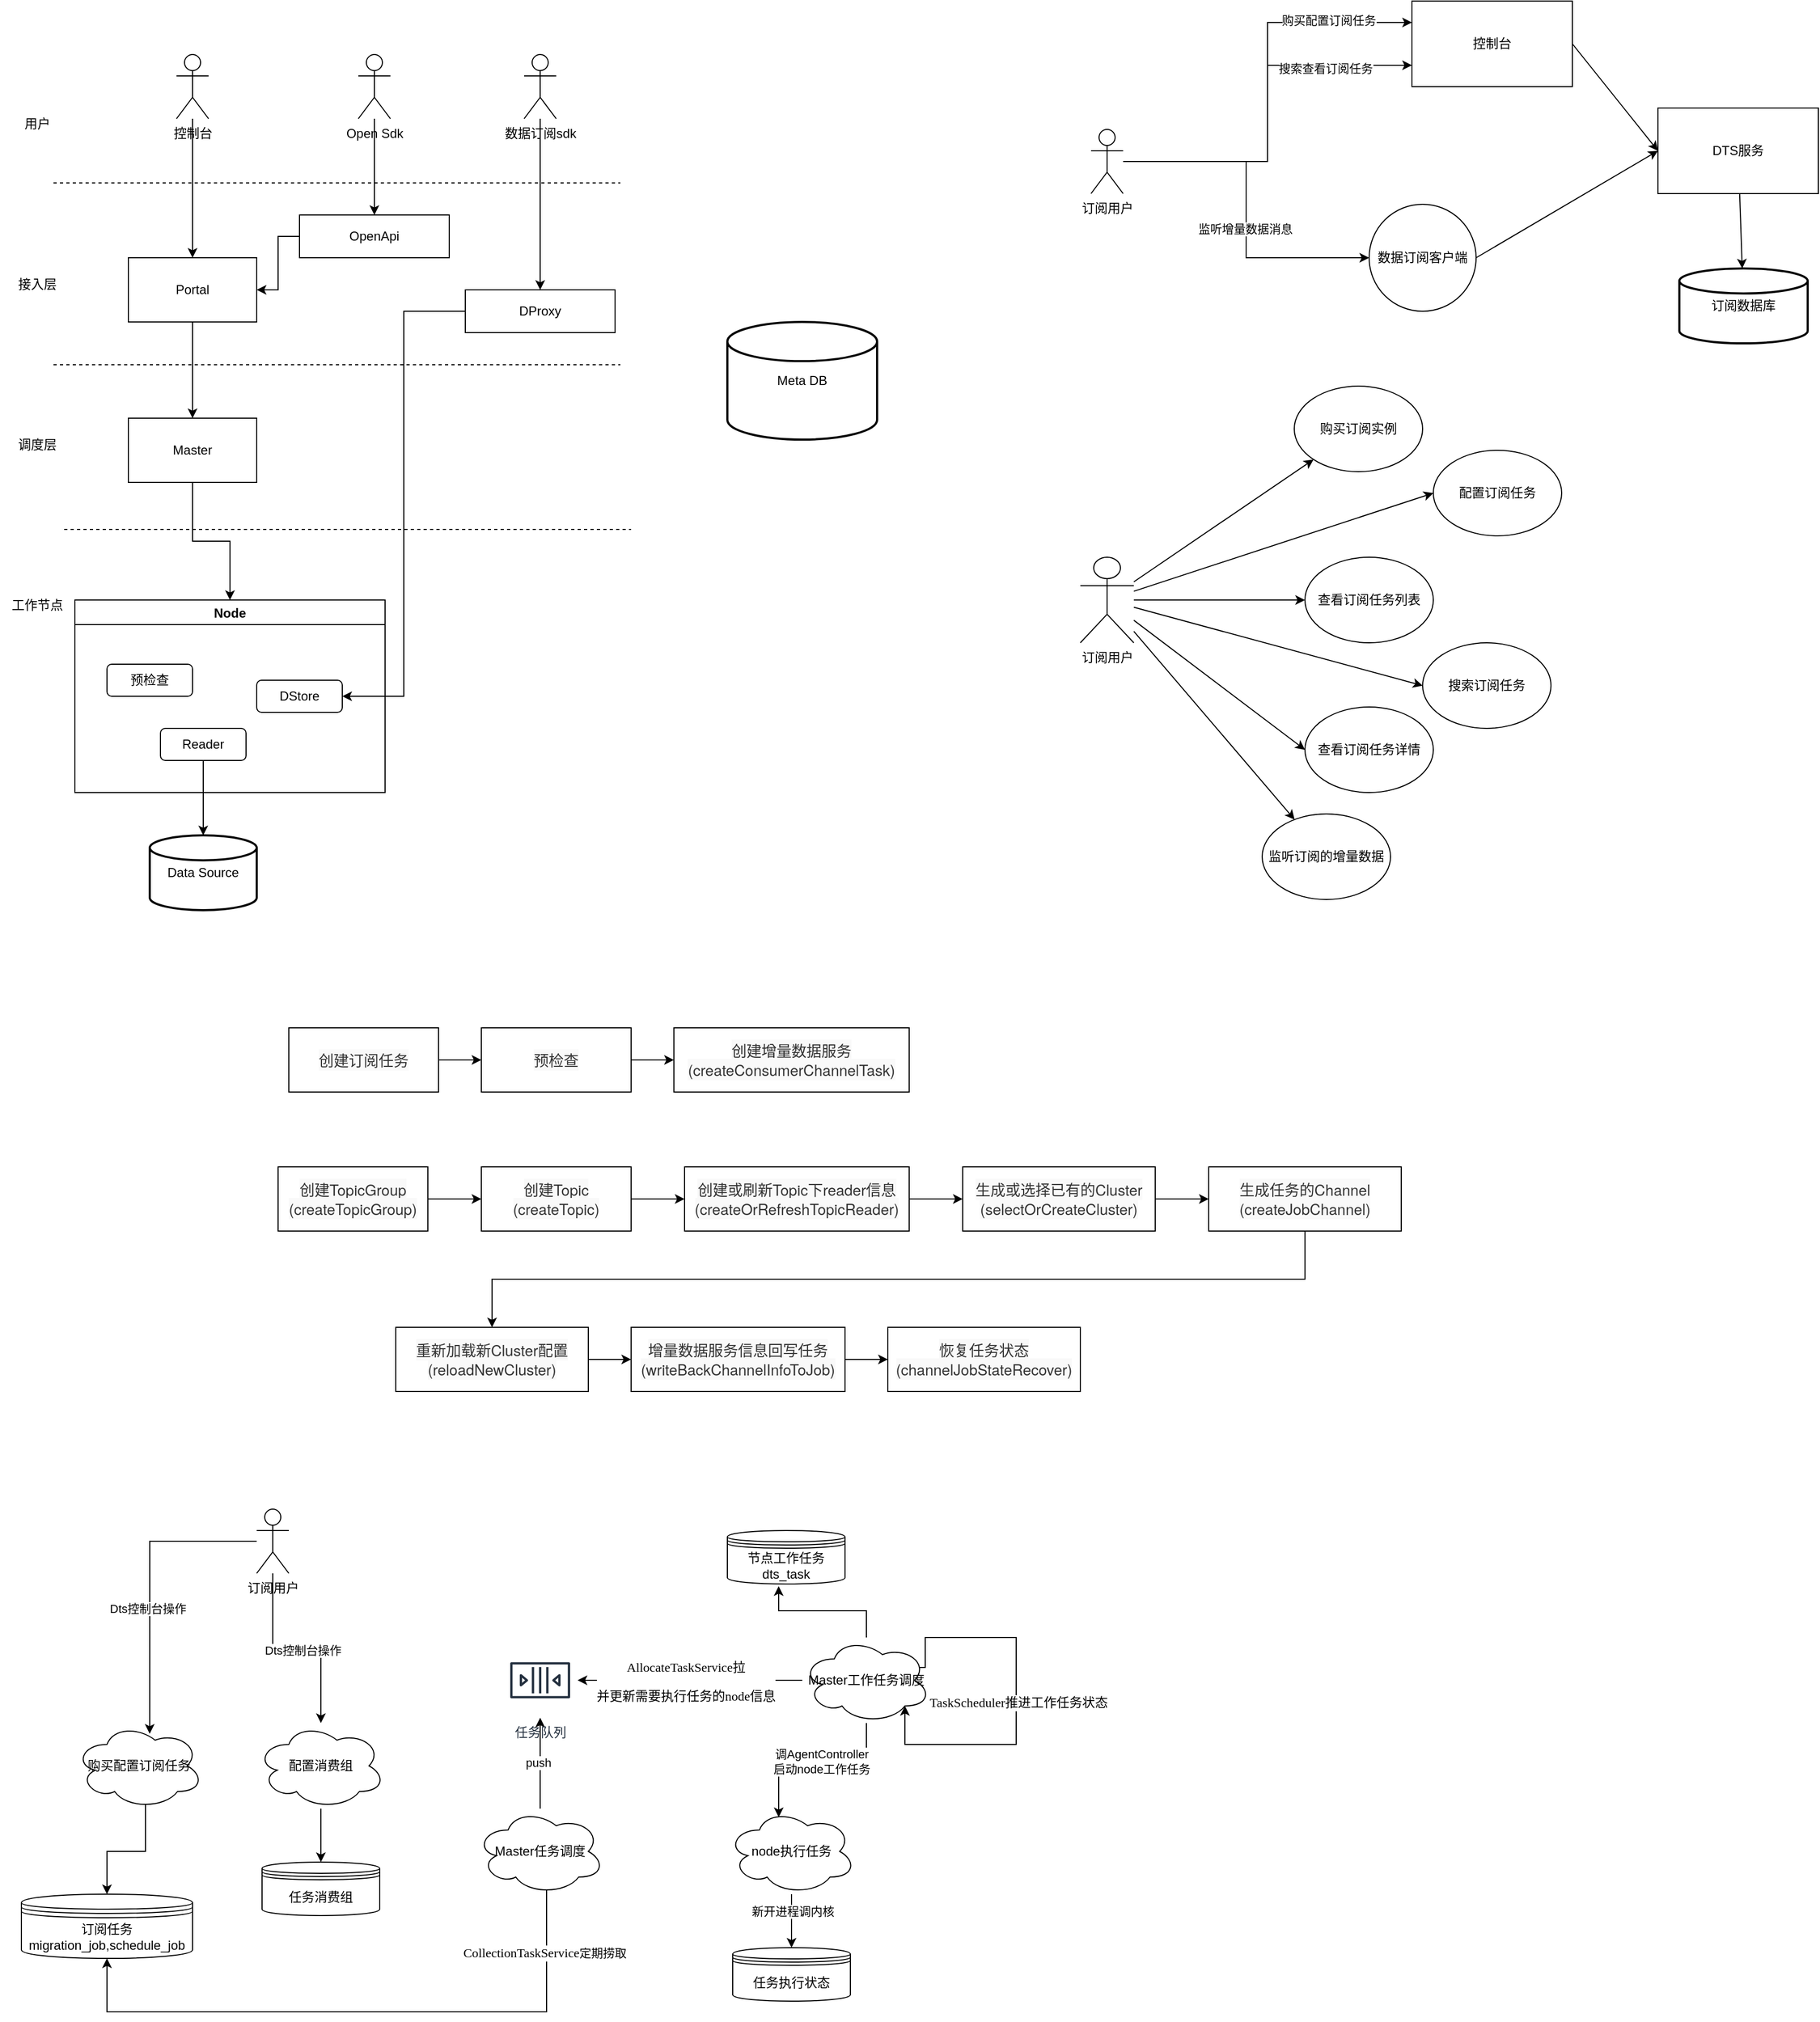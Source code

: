 <mxfile version="14.4.7" type="github">
  <diagram id="LrhNRJhGLsuiSvbLeXJM" name="Page-1">
    <mxGraphModel dx="1426" dy="769" grid="1" gridSize="10" guides="1" tooltips="1" connect="1" arrows="1" fold="1" page="1" pageScale="1" pageWidth="2000" pageHeight="2500" math="0" shadow="0">
      <root>
        <mxCell id="0" />
        <mxCell id="1" parent="0" />
        <mxCell id="5LjGhmarWJCnvKHFiit6-1" value="" style="endArrow=none;dashed=1;html=1;" parent="1" edge="1">
          <mxGeometry width="50" height="50" relative="1" as="geometry">
            <mxPoint x="110" y="260" as="sourcePoint" />
            <mxPoint x="640" y="260" as="targetPoint" />
          </mxGeometry>
        </mxCell>
        <mxCell id="5LjGhmarWJCnvKHFiit6-2" value="" style="endArrow=none;dashed=1;html=1;" parent="1" edge="1">
          <mxGeometry width="50" height="50" relative="1" as="geometry">
            <mxPoint x="110" y="430" as="sourcePoint" />
            <mxPoint x="640" y="430" as="targetPoint" />
          </mxGeometry>
        </mxCell>
        <mxCell id="5LjGhmarWJCnvKHFiit6-34" style="edgeStyle=orthogonalEdgeStyle;rounded=0;orthogonalLoop=1;jettySize=auto;html=1;exitX=0.5;exitY=1;exitDx=0;exitDy=0;" parent="1" source="5LjGhmarWJCnvKHFiit6-4" target="5LjGhmarWJCnvKHFiit6-32" edge="1">
          <mxGeometry relative="1" as="geometry" />
        </mxCell>
        <mxCell id="5LjGhmarWJCnvKHFiit6-4" value="Portal" style="rounded=0;whiteSpace=wrap;html=1;" parent="1" vertex="1">
          <mxGeometry x="180" y="330" width="120" height="60" as="geometry" />
        </mxCell>
        <mxCell id="5LjGhmarWJCnvKHFiit6-14" style="edgeStyle=orthogonalEdgeStyle;rounded=0;orthogonalLoop=1;jettySize=auto;html=1;entryX=1;entryY=0.5;entryDx=0;entryDy=0;" parent="1" source="5LjGhmarWJCnvKHFiit6-5" target="5LjGhmarWJCnvKHFiit6-4" edge="1">
          <mxGeometry relative="1" as="geometry" />
        </mxCell>
        <mxCell id="5LjGhmarWJCnvKHFiit6-5" value="OpenApi" style="rounded=0;whiteSpace=wrap;html=1;" parent="1" vertex="1">
          <mxGeometry x="340" y="290" width="140" height="40" as="geometry" />
        </mxCell>
        <mxCell id="5LjGhmarWJCnvKHFiit6-8" value="" style="edgeStyle=orthogonalEdgeStyle;rounded=0;orthogonalLoop=1;jettySize=auto;html=1;" parent="1" source="5LjGhmarWJCnvKHFiit6-7" target="5LjGhmarWJCnvKHFiit6-5" edge="1">
          <mxGeometry relative="1" as="geometry" />
        </mxCell>
        <mxCell id="5LjGhmarWJCnvKHFiit6-7" value="Open Sdk" style="shape=umlActor;verticalLabelPosition=bottom;verticalAlign=top;html=1;outlineConnect=0;" parent="1" vertex="1">
          <mxGeometry x="395" y="140" width="30" height="60" as="geometry" />
        </mxCell>
        <mxCell id="5LjGhmarWJCnvKHFiit6-10" style="edgeStyle=orthogonalEdgeStyle;rounded=0;orthogonalLoop=1;jettySize=auto;html=1;" parent="1" source="5LjGhmarWJCnvKHFiit6-9" target="5LjGhmarWJCnvKHFiit6-4" edge="1">
          <mxGeometry relative="1" as="geometry" />
        </mxCell>
        <mxCell id="5LjGhmarWJCnvKHFiit6-9" value="控制台" style="shape=umlActor;verticalLabelPosition=bottom;verticalAlign=top;html=1;outlineConnect=0;" parent="1" vertex="1">
          <mxGeometry x="225" y="140" width="30" height="60" as="geometry" />
        </mxCell>
        <mxCell id="5LjGhmarWJCnvKHFiit6-15" value="用户" style="text;html=1;strokeColor=none;fillColor=none;align=center;verticalAlign=middle;whiteSpace=wrap;rounded=0;" parent="1" vertex="1">
          <mxGeometry x="60" y="180" width="70" height="50" as="geometry" />
        </mxCell>
        <mxCell id="5LjGhmarWJCnvKHFiit6-16" value="接入层" style="text;html=1;strokeColor=none;fillColor=none;align=center;verticalAlign=middle;whiteSpace=wrap;rounded=0;" parent="1" vertex="1">
          <mxGeometry x="60" y="330" width="70" height="50" as="geometry" />
        </mxCell>
        <mxCell id="5LjGhmarWJCnvKHFiit6-17" value="" style="endArrow=none;dashed=1;html=1;" parent="1" edge="1">
          <mxGeometry width="50" height="50" relative="1" as="geometry">
            <mxPoint x="120" y="584" as="sourcePoint" />
            <mxPoint x="650" y="584" as="targetPoint" />
          </mxGeometry>
        </mxCell>
        <mxCell id="5LjGhmarWJCnvKHFiit6-23" value="调度层" style="text;html=1;strokeColor=none;fillColor=none;align=center;verticalAlign=middle;whiteSpace=wrap;rounded=0;" parent="1" vertex="1">
          <mxGeometry x="60" y="480" width="70" height="50" as="geometry" />
        </mxCell>
        <mxCell id="5LjGhmarWJCnvKHFiit6-25" value="工作节点" style="text;html=1;strokeColor=none;fillColor=none;align=center;verticalAlign=middle;whiteSpace=wrap;rounded=0;" parent="1" vertex="1">
          <mxGeometry x="60" y="630" width="70" height="50" as="geometry" />
        </mxCell>
        <mxCell id="5LjGhmarWJCnvKHFiit6-30" style="edgeStyle=orthogonalEdgeStyle;rounded=0;orthogonalLoop=1;jettySize=auto;html=1;entryX=0.5;entryY=0;entryDx=0;entryDy=0;" parent="1" source="5LjGhmarWJCnvKHFiit6-27" target="5LjGhmarWJCnvKHFiit6-29" edge="1">
          <mxGeometry relative="1" as="geometry" />
        </mxCell>
        <mxCell id="5LjGhmarWJCnvKHFiit6-27" value="数据订阅sdk" style="shape=umlActor;verticalLabelPosition=bottom;verticalAlign=top;html=1;outlineConnect=0;" parent="1" vertex="1">
          <mxGeometry x="550" y="140" width="30" height="60" as="geometry" />
        </mxCell>
        <mxCell id="5LjGhmarWJCnvKHFiit6-43" style="edgeStyle=orthogonalEdgeStyle;rounded=0;orthogonalLoop=1;jettySize=auto;html=1;entryX=1;entryY=0.5;entryDx=0;entryDy=0;" parent="1" source="5LjGhmarWJCnvKHFiit6-29" target="5LjGhmarWJCnvKHFiit6-42" edge="1">
          <mxGeometry relative="1" as="geometry" />
        </mxCell>
        <mxCell id="5LjGhmarWJCnvKHFiit6-29" value="DProxy" style="rounded=0;whiteSpace=wrap;html=1;" parent="1" vertex="1">
          <mxGeometry x="495" y="360" width="140" height="40" as="geometry" />
        </mxCell>
        <mxCell id="5LjGhmarWJCnvKHFiit6-35" style="edgeStyle=orthogonalEdgeStyle;rounded=0;orthogonalLoop=1;jettySize=auto;html=1;exitX=0.5;exitY=1;exitDx=0;exitDy=0;entryX=0.5;entryY=0;entryDx=0;entryDy=0;" parent="1" source="5LjGhmarWJCnvKHFiit6-32" target="5LjGhmarWJCnvKHFiit6-36" edge="1">
          <mxGeometry relative="1" as="geometry">
            <mxPoint x="277.5" y="640" as="targetPoint" />
          </mxGeometry>
        </mxCell>
        <mxCell id="5LjGhmarWJCnvKHFiit6-32" value="Master" style="rounded=0;whiteSpace=wrap;html=1;" parent="1" vertex="1">
          <mxGeometry x="180" y="480" width="120" height="60" as="geometry" />
        </mxCell>
        <mxCell id="5LjGhmarWJCnvKHFiit6-36" value="Node" style="swimlane;" parent="1" vertex="1">
          <mxGeometry x="130" y="650" width="290" height="180" as="geometry" />
        </mxCell>
        <mxCell id="5LjGhmarWJCnvKHFiit6-37" value="预检查" style="rounded=1;whiteSpace=wrap;html=1;" parent="5LjGhmarWJCnvKHFiit6-36" vertex="1">
          <mxGeometry x="30" y="60" width="80" height="30" as="geometry" />
        </mxCell>
        <mxCell id="5LjGhmarWJCnvKHFiit6-39" value="Reader" style="rounded=1;whiteSpace=wrap;html=1;" parent="5LjGhmarWJCnvKHFiit6-36" vertex="1">
          <mxGeometry x="80" y="120" width="80" height="30" as="geometry" />
        </mxCell>
        <mxCell id="5LjGhmarWJCnvKHFiit6-42" value="DStore" style="rounded=1;whiteSpace=wrap;html=1;" parent="5LjGhmarWJCnvKHFiit6-36" vertex="1">
          <mxGeometry x="170" y="75" width="80" height="30" as="geometry" />
        </mxCell>
        <mxCell id="5LjGhmarWJCnvKHFiit6-40" value="Data Source" style="strokeWidth=2;html=1;shape=mxgraph.flowchart.database;whiteSpace=wrap;" parent="1" vertex="1">
          <mxGeometry x="200" y="870" width="100" height="70" as="geometry" />
        </mxCell>
        <mxCell id="5LjGhmarWJCnvKHFiit6-41" style="edgeStyle=orthogonalEdgeStyle;rounded=0;orthogonalLoop=1;jettySize=auto;html=1;" parent="1" source="5LjGhmarWJCnvKHFiit6-39" target="5LjGhmarWJCnvKHFiit6-40" edge="1">
          <mxGeometry relative="1" as="geometry" />
        </mxCell>
        <mxCell id="5LjGhmarWJCnvKHFiit6-44" value="Meta DB" style="strokeWidth=2;html=1;shape=mxgraph.flowchart.database;whiteSpace=wrap;" parent="1" vertex="1">
          <mxGeometry x="740" y="390" width="140" height="110" as="geometry" />
        </mxCell>
        <mxCell id="5LjGhmarWJCnvKHFiit6-47" value="" style="edgeStyle=orthogonalEdgeStyle;rounded=0;orthogonalLoop=1;jettySize=auto;html=1;entryX=0;entryY=0.75;entryDx=0;entryDy=0;" parent="1" source="5LjGhmarWJCnvKHFiit6-45" target="5LjGhmarWJCnvKHFiit6-46" edge="1">
          <mxGeometry relative="1" as="geometry" />
        </mxCell>
        <mxCell id="5LjGhmarWJCnvKHFiit6-53" value="搜索查看订阅任务" style="edgeLabel;html=1;align=center;verticalAlign=middle;resizable=0;points=[];" parent="5LjGhmarWJCnvKHFiit6-47" vertex="1" connectable="0">
          <mxGeometry x="0.551" y="-3" relative="1" as="geometry">
            <mxPoint as="offset" />
          </mxGeometry>
        </mxCell>
        <mxCell id="5LjGhmarWJCnvKHFiit6-51" style="edgeStyle=orthogonalEdgeStyle;rounded=0;orthogonalLoop=1;jettySize=auto;html=1;entryX=0;entryY=0.25;entryDx=0;entryDy=0;" parent="1" source="5LjGhmarWJCnvKHFiit6-45" target="5LjGhmarWJCnvKHFiit6-46" edge="1">
          <mxGeometry relative="1" as="geometry" />
        </mxCell>
        <mxCell id="5LjGhmarWJCnvKHFiit6-52" value="购买配置订阅任务" style="edgeLabel;html=1;align=center;verticalAlign=middle;resizable=0;points=[];" parent="5LjGhmarWJCnvKHFiit6-51" vertex="1" connectable="0">
          <mxGeometry x="0.608" y="2" relative="1" as="geometry">
            <mxPoint as="offset" />
          </mxGeometry>
        </mxCell>
        <mxCell id="5LjGhmarWJCnvKHFiit6-55" style="edgeStyle=orthogonalEdgeStyle;rounded=0;orthogonalLoop=1;jettySize=auto;html=1;entryX=0;entryY=0.5;entryDx=0;entryDy=0;" parent="1" source="5LjGhmarWJCnvKHFiit6-45" target="5LjGhmarWJCnvKHFiit6-54" edge="1">
          <mxGeometry relative="1" as="geometry" />
        </mxCell>
        <mxCell id="5LjGhmarWJCnvKHFiit6-56" value="监听增量数据消息" style="edgeLabel;html=1;align=center;verticalAlign=middle;resizable=0;points=[];" parent="5LjGhmarWJCnvKHFiit6-55" vertex="1" connectable="0">
          <mxGeometry x="0.113" y="-1" relative="1" as="geometry">
            <mxPoint as="offset" />
          </mxGeometry>
        </mxCell>
        <mxCell id="5LjGhmarWJCnvKHFiit6-45" value="订阅用户" style="shape=umlActor;verticalLabelPosition=bottom;verticalAlign=top;html=1;outlineConnect=0;" parent="1" vertex="1">
          <mxGeometry x="1080" y="210" width="30" height="60" as="geometry" />
        </mxCell>
        <mxCell id="5LjGhmarWJCnvKHFiit6-73" style="edgeStyle=none;rounded=0;orthogonalLoop=1;jettySize=auto;html=1;exitX=1;exitY=0.5;exitDx=0;exitDy=0;entryX=0;entryY=0.5;entryDx=0;entryDy=0;" parent="1" source="5LjGhmarWJCnvKHFiit6-46" target="5LjGhmarWJCnvKHFiit6-72" edge="1">
          <mxGeometry relative="1" as="geometry" />
        </mxCell>
        <mxCell id="5LjGhmarWJCnvKHFiit6-46" value="控制台" style="rounded=0;whiteSpace=wrap;html=1;" parent="1" vertex="1">
          <mxGeometry x="1380" y="90" width="150" height="80" as="geometry" />
        </mxCell>
        <mxCell id="5LjGhmarWJCnvKHFiit6-75" style="edgeStyle=none;rounded=0;orthogonalLoop=1;jettySize=auto;html=1;exitX=1;exitY=0.5;exitDx=0;exitDy=0;entryX=0;entryY=0.5;entryDx=0;entryDy=0;" parent="1" source="5LjGhmarWJCnvKHFiit6-54" target="5LjGhmarWJCnvKHFiit6-72" edge="1">
          <mxGeometry relative="1" as="geometry" />
        </mxCell>
        <mxCell id="5LjGhmarWJCnvKHFiit6-54" value="数据订阅客户端" style="ellipse;whiteSpace=wrap;html=1;aspect=fixed;" parent="1" vertex="1">
          <mxGeometry x="1340" y="280" width="100" height="100" as="geometry" />
        </mxCell>
        <mxCell id="5LjGhmarWJCnvKHFiit6-57" value="购买订阅实例" style="ellipse;whiteSpace=wrap;html=1;" parent="1" vertex="1">
          <mxGeometry x="1270" y="450" width="120" height="80" as="geometry" />
        </mxCell>
        <mxCell id="5LjGhmarWJCnvKHFiit6-59" style="rounded=0;orthogonalLoop=1;jettySize=auto;html=1;" parent="1" source="5LjGhmarWJCnvKHFiit6-58" target="5LjGhmarWJCnvKHFiit6-57" edge="1">
          <mxGeometry relative="1" as="geometry" />
        </mxCell>
        <mxCell id="5LjGhmarWJCnvKHFiit6-61" style="edgeStyle=none;rounded=0;orthogonalLoop=1;jettySize=auto;html=1;entryX=0;entryY=0.5;entryDx=0;entryDy=0;" parent="1" source="5LjGhmarWJCnvKHFiit6-58" target="5LjGhmarWJCnvKHFiit6-60" edge="1">
          <mxGeometry relative="1" as="geometry" />
        </mxCell>
        <mxCell id="5LjGhmarWJCnvKHFiit6-63" style="edgeStyle=none;rounded=0;orthogonalLoop=1;jettySize=auto;html=1;entryX=0;entryY=0.5;entryDx=0;entryDy=0;" parent="1" source="5LjGhmarWJCnvKHFiit6-58" target="5LjGhmarWJCnvKHFiit6-62" edge="1">
          <mxGeometry relative="1" as="geometry" />
        </mxCell>
        <mxCell id="5LjGhmarWJCnvKHFiit6-65" style="edgeStyle=none;rounded=0;orthogonalLoop=1;jettySize=auto;html=1;entryX=0;entryY=0.5;entryDx=0;entryDy=0;" parent="1" source="5LjGhmarWJCnvKHFiit6-58" target="5LjGhmarWJCnvKHFiit6-64" edge="1">
          <mxGeometry relative="1" as="geometry" />
        </mxCell>
        <mxCell id="5LjGhmarWJCnvKHFiit6-67" style="edgeStyle=none;rounded=0;orthogonalLoop=1;jettySize=auto;html=1;entryX=0;entryY=0.5;entryDx=0;entryDy=0;" parent="1" source="5LjGhmarWJCnvKHFiit6-58" target="5LjGhmarWJCnvKHFiit6-66" edge="1">
          <mxGeometry relative="1" as="geometry" />
        </mxCell>
        <mxCell id="5LjGhmarWJCnvKHFiit6-70" style="edgeStyle=none;rounded=0;orthogonalLoop=1;jettySize=auto;html=1;" parent="1" source="5LjGhmarWJCnvKHFiit6-58" target="5LjGhmarWJCnvKHFiit6-68" edge="1">
          <mxGeometry relative="1" as="geometry" />
        </mxCell>
        <mxCell id="5LjGhmarWJCnvKHFiit6-58" value="订阅用户" style="shape=umlActor;verticalLabelPosition=bottom;verticalAlign=top;html=1;outlineConnect=0;" parent="1" vertex="1">
          <mxGeometry x="1070" y="610" width="50" height="80" as="geometry" />
        </mxCell>
        <mxCell id="5LjGhmarWJCnvKHFiit6-60" value="配置订阅任务" style="ellipse;whiteSpace=wrap;html=1;" parent="1" vertex="1">
          <mxGeometry x="1400" y="510" width="120" height="80" as="geometry" />
        </mxCell>
        <mxCell id="5LjGhmarWJCnvKHFiit6-62" value="查看订阅任务列表" style="ellipse;whiteSpace=wrap;html=1;" parent="1" vertex="1">
          <mxGeometry x="1280" y="610" width="120" height="80" as="geometry" />
        </mxCell>
        <mxCell id="5LjGhmarWJCnvKHFiit6-64" value="搜索订阅任务" style="ellipse;whiteSpace=wrap;html=1;" parent="1" vertex="1">
          <mxGeometry x="1390" y="690" width="120" height="80" as="geometry" />
        </mxCell>
        <mxCell id="5LjGhmarWJCnvKHFiit6-66" value="查看订阅任务详情" style="ellipse;whiteSpace=wrap;html=1;" parent="1" vertex="1">
          <mxGeometry x="1280" y="750" width="120" height="80" as="geometry" />
        </mxCell>
        <mxCell id="5LjGhmarWJCnvKHFiit6-68" value="监听订阅的增量数据" style="ellipse;whiteSpace=wrap;html=1;" parent="1" vertex="1">
          <mxGeometry x="1240" y="850" width="120" height="80" as="geometry" />
        </mxCell>
        <mxCell id="5LjGhmarWJCnvKHFiit6-76" style="edgeStyle=none;rounded=0;orthogonalLoop=1;jettySize=auto;html=1;" parent="1" source="5LjGhmarWJCnvKHFiit6-72" target="5LjGhmarWJCnvKHFiit6-74" edge="1">
          <mxGeometry relative="1" as="geometry" />
        </mxCell>
        <mxCell id="5LjGhmarWJCnvKHFiit6-72" value="DTS服务" style="rounded=0;whiteSpace=wrap;html=1;" parent="1" vertex="1">
          <mxGeometry x="1610" y="190" width="150" height="80" as="geometry" />
        </mxCell>
        <mxCell id="5LjGhmarWJCnvKHFiit6-74" value="订阅数据库" style="strokeWidth=2;html=1;shape=mxgraph.flowchart.database;whiteSpace=wrap;" parent="1" vertex="1">
          <mxGeometry x="1630" y="340" width="120" height="70" as="geometry" />
        </mxCell>
        <mxCell id="1AW58vUxaduGNzrUOGj8-3" style="edgeStyle=orthogonalEdgeStyle;rounded=0;orthogonalLoop=1;jettySize=auto;html=1;exitX=1;exitY=0.5;exitDx=0;exitDy=0;" edge="1" parent="1" source="1AW58vUxaduGNzrUOGj8-1" target="1AW58vUxaduGNzrUOGj8-2">
          <mxGeometry relative="1" as="geometry" />
        </mxCell>
        <mxCell id="1AW58vUxaduGNzrUOGj8-1" value="&lt;span class=&quot;ng-binding&quot; style=&quot;box-sizing: border-box ; color: rgb(51 , 51 , 51) ; font-family: &amp;#34;helvetica neue&amp;#34; , &amp;#34;helvetica&amp;#34; , &amp;#34;arial&amp;#34; , sans-serif ; font-size: 14px ; background-color: rgb(249 , 249 , 249)&quot;&gt;创建TopicGroup&lt;/span&gt;&lt;span style=&quot;color: rgb(51 , 51 , 51) ; font-family: &amp;#34;helvetica neue&amp;#34; , &amp;#34;helvetica&amp;#34; , &amp;#34;arial&amp;#34; , sans-serif ; font-size: 14px ; background-color: rgb(249 , 249 , 249)&quot;&gt;&lt;/span&gt;&lt;br style=&quot;box-sizing: border-box ; color: rgb(51 , 51 , 51) ; font-family: &amp;#34;helvetica neue&amp;#34; , &amp;#34;helvetica&amp;#34; , &amp;#34;arial&amp;#34; , sans-serif ; font-size: 14px ; background-color: rgb(249 , 249 , 249)&quot;&gt;&lt;span class=&quot;ng-binding&quot; style=&quot;box-sizing: border-box ; color: rgb(51 , 51 , 51) ; font-family: &amp;#34;helvetica neue&amp;#34; , &amp;#34;helvetica&amp;#34; , &amp;#34;arial&amp;#34; , sans-serif ; font-size: 14px ; background-color: rgb(249 , 249 , 249)&quot;&gt;(createTopicGroup)&lt;/span&gt;" style="rounded=0;whiteSpace=wrap;html=1;" vertex="1" parent="1">
          <mxGeometry x="320" y="1180" width="140" height="60" as="geometry" />
        </mxCell>
        <mxCell id="1AW58vUxaduGNzrUOGj8-5" style="edgeStyle=orthogonalEdgeStyle;rounded=0;orthogonalLoop=1;jettySize=auto;html=1;exitX=1;exitY=0.5;exitDx=0;exitDy=0;entryX=0;entryY=0.5;entryDx=0;entryDy=0;" edge="1" parent="1" source="1AW58vUxaduGNzrUOGj8-2" target="1AW58vUxaduGNzrUOGj8-4">
          <mxGeometry relative="1" as="geometry" />
        </mxCell>
        <mxCell id="1AW58vUxaduGNzrUOGj8-2" value="&lt;span class=&quot;ng-binding&quot; style=&quot;box-sizing: border-box ; color: rgb(51 , 51 , 51) ; font-family: &amp;#34;helvetica neue&amp;#34; , &amp;#34;helvetica&amp;#34; , &amp;#34;arial&amp;#34; , sans-serif ; font-size: 14px ; background-color: rgb(249 , 249 , 249)&quot;&gt;创建Topic&lt;/span&gt;&lt;span style=&quot;color: rgb(51 , 51 , 51) ; font-family: &amp;#34;helvetica neue&amp;#34; , &amp;#34;helvetica&amp;#34; , &amp;#34;arial&amp;#34; , sans-serif ; font-size: 14px ; background-color: rgb(249 , 249 , 249)&quot;&gt;&lt;/span&gt;&lt;br style=&quot;box-sizing: border-box ; color: rgb(51 , 51 , 51) ; font-family: &amp;#34;helvetica neue&amp;#34; , &amp;#34;helvetica&amp;#34; , &amp;#34;arial&amp;#34; , sans-serif ; font-size: 14px ; background-color: rgb(249 , 249 , 249)&quot;&gt;&lt;span class=&quot;ng-binding&quot; style=&quot;box-sizing: border-box ; color: rgb(51 , 51 , 51) ; font-family: &amp;#34;helvetica neue&amp;#34; , &amp;#34;helvetica&amp;#34; , &amp;#34;arial&amp;#34; , sans-serif ; font-size: 14px ; background-color: rgb(249 , 249 , 249)&quot;&gt;(createTopic)&lt;/span&gt;" style="rounded=0;whiteSpace=wrap;html=1;" vertex="1" parent="1">
          <mxGeometry x="510" y="1180" width="140" height="60" as="geometry" />
        </mxCell>
        <mxCell id="1AW58vUxaduGNzrUOGj8-7" style="edgeStyle=orthogonalEdgeStyle;rounded=0;orthogonalLoop=1;jettySize=auto;html=1;exitX=1;exitY=0.5;exitDx=0;exitDy=0;" edge="1" parent="1" source="1AW58vUxaduGNzrUOGj8-4" target="1AW58vUxaduGNzrUOGj8-6">
          <mxGeometry relative="1" as="geometry" />
        </mxCell>
        <mxCell id="1AW58vUxaduGNzrUOGj8-4" value="&lt;span class=&quot;ng-binding&quot; style=&quot;box-sizing: border-box ; color: rgb(51 , 51 , 51) ; font-family: &amp;#34;helvetica neue&amp;#34; , &amp;#34;helvetica&amp;#34; , &amp;#34;arial&amp;#34; , sans-serif ; font-size: 14px ; background-color: rgb(249 , 249 , 249)&quot;&gt;创建或刷新Topic下reader信息&lt;/span&gt;&lt;span style=&quot;color: rgb(51 , 51 , 51) ; font-family: &amp;#34;helvetica neue&amp;#34; , &amp;#34;helvetica&amp;#34; , &amp;#34;arial&amp;#34; , sans-serif ; font-size: 14px ; background-color: rgb(249 , 249 , 249)&quot;&gt;&lt;/span&gt;&lt;br style=&quot;box-sizing: border-box ; color: rgb(51 , 51 , 51) ; font-family: &amp;#34;helvetica neue&amp;#34; , &amp;#34;helvetica&amp;#34; , &amp;#34;arial&amp;#34; , sans-serif ; font-size: 14px ; background-color: rgb(249 , 249 , 249)&quot;&gt;&lt;span class=&quot;ng-binding&quot; style=&quot;box-sizing: border-box ; color: rgb(51 , 51 , 51) ; font-family: &amp;#34;helvetica neue&amp;#34; , &amp;#34;helvetica&amp;#34; , &amp;#34;arial&amp;#34; , sans-serif ; font-size: 14px ; background-color: rgb(249 , 249 , 249)&quot;&gt;(createOrRefreshTopicReader)&lt;/span&gt;" style="rounded=0;whiteSpace=wrap;html=1;" vertex="1" parent="1">
          <mxGeometry x="700" y="1180" width="210" height="60" as="geometry" />
        </mxCell>
        <mxCell id="1AW58vUxaduGNzrUOGj8-9" style="edgeStyle=orthogonalEdgeStyle;rounded=0;orthogonalLoop=1;jettySize=auto;html=1;exitX=1;exitY=0.5;exitDx=0;exitDy=0;" edge="1" parent="1" source="1AW58vUxaduGNzrUOGj8-6" target="1AW58vUxaduGNzrUOGj8-8">
          <mxGeometry relative="1" as="geometry" />
        </mxCell>
        <mxCell id="1AW58vUxaduGNzrUOGj8-6" value="&lt;span class=&quot;ng-binding&quot; style=&quot;box-sizing: border-box ; color: rgb(51 , 51 , 51) ; font-family: &amp;#34;helvetica neue&amp;#34; , &amp;#34;helvetica&amp;#34; , &amp;#34;arial&amp;#34; , sans-serif ; font-size: 14px ; background-color: rgb(249 , 249 , 249)&quot;&gt;生成或选择已有的Cluster&lt;/span&gt;&lt;span style=&quot;color: rgb(51 , 51 , 51) ; font-family: &amp;#34;helvetica neue&amp;#34; , &amp;#34;helvetica&amp;#34; , &amp;#34;arial&amp;#34; , sans-serif ; font-size: 14px ; background-color: rgb(249 , 249 , 249)&quot;&gt;&lt;/span&gt;&lt;br style=&quot;box-sizing: border-box ; color: rgb(51 , 51 , 51) ; font-family: &amp;#34;helvetica neue&amp;#34; , &amp;#34;helvetica&amp;#34; , &amp;#34;arial&amp;#34; , sans-serif ; font-size: 14px ; background-color: rgb(249 , 249 , 249)&quot;&gt;&lt;span class=&quot;ng-binding&quot; style=&quot;box-sizing: border-box ; color: rgb(51 , 51 , 51) ; font-family: &amp;#34;helvetica neue&amp;#34; , &amp;#34;helvetica&amp;#34; , &amp;#34;arial&amp;#34; , sans-serif ; font-size: 14px ; background-color: rgb(249 , 249 , 249)&quot;&gt;(selectOrCreateCluster)&lt;/span&gt;" style="rounded=0;whiteSpace=wrap;html=1;" vertex="1" parent="1">
          <mxGeometry x="960" y="1180" width="180" height="60" as="geometry" />
        </mxCell>
        <mxCell id="1AW58vUxaduGNzrUOGj8-11" style="edgeStyle=orthogonalEdgeStyle;rounded=0;orthogonalLoop=1;jettySize=auto;html=1;exitX=0.5;exitY=1;exitDx=0;exitDy=0;" edge="1" parent="1" source="1AW58vUxaduGNzrUOGj8-8" target="1AW58vUxaduGNzrUOGj8-10">
          <mxGeometry relative="1" as="geometry" />
        </mxCell>
        <mxCell id="1AW58vUxaduGNzrUOGj8-8" value="&lt;span class=&quot;ng-binding&quot; style=&quot;box-sizing: border-box ; color: rgb(51 , 51 , 51) ; font-family: &amp;#34;helvetica neue&amp;#34; , &amp;#34;helvetica&amp;#34; , &amp;#34;arial&amp;#34; , sans-serif ; font-size: 14px ; background-color: rgb(249 , 249 , 249)&quot;&gt;生成任务的Channel&lt;/span&gt;&lt;span style=&quot;color: rgb(51 , 51 , 51) ; font-family: &amp;#34;helvetica neue&amp;#34; , &amp;#34;helvetica&amp;#34; , &amp;#34;arial&amp;#34; , sans-serif ; font-size: 14px ; background-color: rgb(249 , 249 , 249)&quot;&gt;&lt;/span&gt;&lt;br style=&quot;box-sizing: border-box ; color: rgb(51 , 51 , 51) ; font-family: &amp;#34;helvetica neue&amp;#34; , &amp;#34;helvetica&amp;#34; , &amp;#34;arial&amp;#34; , sans-serif ; font-size: 14px ; background-color: rgb(249 , 249 , 249)&quot;&gt;&lt;span class=&quot;ng-binding&quot; style=&quot;box-sizing: border-box ; color: rgb(51 , 51 , 51) ; font-family: &amp;#34;helvetica neue&amp;#34; , &amp;#34;helvetica&amp;#34; , &amp;#34;arial&amp;#34; , sans-serif ; font-size: 14px ; background-color: rgb(249 , 249 , 249)&quot;&gt;(createJobChannel)&lt;/span&gt;" style="rounded=0;whiteSpace=wrap;html=1;" vertex="1" parent="1">
          <mxGeometry x="1190" y="1180" width="180" height="60" as="geometry" />
        </mxCell>
        <mxCell id="1AW58vUxaduGNzrUOGj8-13" style="edgeStyle=orthogonalEdgeStyle;rounded=0;orthogonalLoop=1;jettySize=auto;html=1;exitX=1;exitY=0.5;exitDx=0;exitDy=0;" edge="1" parent="1" source="1AW58vUxaduGNzrUOGj8-10" target="1AW58vUxaduGNzrUOGj8-12">
          <mxGeometry relative="1" as="geometry" />
        </mxCell>
        <mxCell id="1AW58vUxaduGNzrUOGj8-10" value="&lt;span class=&quot;ng-binding&quot; style=&quot;box-sizing: border-box ; color: rgb(51 , 51 , 51) ; font-family: &amp;#34;helvetica neue&amp;#34; , &amp;#34;helvetica&amp;#34; , &amp;#34;arial&amp;#34; , sans-serif ; font-size: 14px ; background-color: rgb(249 , 249 , 249)&quot;&gt;重新加载新Cluster配置&lt;/span&gt;&lt;span style=&quot;color: rgb(51 , 51 , 51) ; font-family: &amp;#34;helvetica neue&amp;#34; , &amp;#34;helvetica&amp;#34; , &amp;#34;arial&amp;#34; , sans-serif ; font-size: 14px ; background-color: rgb(249 , 249 , 249)&quot;&gt;&lt;/span&gt;&lt;br style=&quot;box-sizing: border-box ; color: rgb(51 , 51 , 51) ; font-family: &amp;#34;helvetica neue&amp;#34; , &amp;#34;helvetica&amp;#34; , &amp;#34;arial&amp;#34; , sans-serif ; font-size: 14px ; background-color: rgb(249 , 249 , 249)&quot;&gt;&lt;span class=&quot;ng-binding&quot; style=&quot;box-sizing: border-box ; color: rgb(51 , 51 , 51) ; font-family: &amp;#34;helvetica neue&amp;#34; , &amp;#34;helvetica&amp;#34; , &amp;#34;arial&amp;#34; , sans-serif ; font-size: 14px ; background-color: rgb(249 , 249 , 249)&quot;&gt;(reloadNewCluster)&lt;/span&gt;" style="rounded=0;whiteSpace=wrap;html=1;" vertex="1" parent="1">
          <mxGeometry x="430" y="1330" width="180" height="60" as="geometry" />
        </mxCell>
        <mxCell id="1AW58vUxaduGNzrUOGj8-15" style="edgeStyle=orthogonalEdgeStyle;rounded=0;orthogonalLoop=1;jettySize=auto;html=1;exitX=1;exitY=0.5;exitDx=0;exitDy=0;" edge="1" parent="1" source="1AW58vUxaduGNzrUOGj8-12" target="1AW58vUxaduGNzrUOGj8-14">
          <mxGeometry relative="1" as="geometry" />
        </mxCell>
        <mxCell id="1AW58vUxaduGNzrUOGj8-12" value="&lt;span class=&quot;ng-binding&quot; style=&quot;box-sizing: border-box ; color: rgb(51 , 51 , 51) ; font-family: &amp;#34;helvetica neue&amp;#34; , &amp;#34;helvetica&amp;#34; , &amp;#34;arial&amp;#34; , sans-serif ; font-size: 14px ; background-color: rgb(249 , 249 , 249)&quot;&gt;增量数据服务信息回写任务&lt;/span&gt;&lt;span style=&quot;color: rgb(51 , 51 , 51) ; font-family: &amp;#34;helvetica neue&amp;#34; , &amp;#34;helvetica&amp;#34; , &amp;#34;arial&amp;#34; , sans-serif ; font-size: 14px ; background-color: rgb(249 , 249 , 249)&quot;&gt;&lt;/span&gt;&lt;br style=&quot;box-sizing: border-box ; color: rgb(51 , 51 , 51) ; font-family: &amp;#34;helvetica neue&amp;#34; , &amp;#34;helvetica&amp;#34; , &amp;#34;arial&amp;#34; , sans-serif ; font-size: 14px ; background-color: rgb(249 , 249 , 249)&quot;&gt;&lt;span class=&quot;ng-binding&quot; style=&quot;box-sizing: border-box ; color: rgb(51 , 51 , 51) ; font-family: &amp;#34;helvetica neue&amp;#34; , &amp;#34;helvetica&amp;#34; , &amp;#34;arial&amp;#34; , sans-serif ; font-size: 14px ; background-color: rgb(249 , 249 , 249)&quot;&gt;(writeBackChannelInfoToJob)&lt;/span&gt;" style="rounded=0;whiteSpace=wrap;html=1;" vertex="1" parent="1">
          <mxGeometry x="650" y="1330" width="200" height="60" as="geometry" />
        </mxCell>
        <mxCell id="1AW58vUxaduGNzrUOGj8-14" value="&lt;span class=&quot;ng-binding&quot; style=&quot;box-sizing: border-box ; color: rgb(51 , 51 , 51) ; font-family: &amp;#34;helvetica neue&amp;#34; , &amp;#34;helvetica&amp;#34; , &amp;#34;arial&amp;#34; , sans-serif ; font-size: 14px ; background-color: rgb(249 , 249 , 249)&quot;&gt;恢复任务状态&lt;/span&gt;&lt;span style=&quot;color: rgb(51 , 51 , 51) ; font-family: &amp;#34;helvetica neue&amp;#34; , &amp;#34;helvetica&amp;#34; , &amp;#34;arial&amp;#34; , sans-serif ; font-size: 14px ; background-color: rgb(249 , 249 , 249)&quot;&gt;&lt;/span&gt;&lt;br style=&quot;box-sizing: border-box ; color: rgb(51 , 51 , 51) ; font-family: &amp;#34;helvetica neue&amp;#34; , &amp;#34;helvetica&amp;#34; , &amp;#34;arial&amp;#34; , sans-serif ; font-size: 14px ; background-color: rgb(249 , 249 , 249)&quot;&gt;&lt;span class=&quot;ng-binding&quot; style=&quot;box-sizing: border-box ; color: rgb(51 , 51 , 51) ; font-family: &amp;#34;helvetica neue&amp;#34; , &amp;#34;helvetica&amp;#34; , &amp;#34;arial&amp;#34; , sans-serif ; font-size: 14px ; background-color: rgb(249 , 249 , 249)&quot;&gt;(channelJobStateRecover)&lt;/span&gt;" style="rounded=0;whiteSpace=wrap;html=1;" vertex="1" parent="1">
          <mxGeometry x="890" y="1330" width="180" height="60" as="geometry" />
        </mxCell>
        <mxCell id="1AW58vUxaduGNzrUOGj8-16" value="&lt;span style=&quot;color: rgb(51 , 51 , 51) ; font-family: &amp;#34;helvetica neue&amp;#34; , &amp;#34;helvetica&amp;#34; , &amp;#34;arial&amp;#34; , sans-serif ; font-size: 14px ; background-color: rgb(249 , 249 , 249)&quot;&gt;创建增量数据服务&lt;/span&gt;&lt;br style=&quot;box-sizing: border-box ; color: rgb(51 , 51 , 51) ; font-family: &amp;#34;helvetica neue&amp;#34; , &amp;#34;helvetica&amp;#34; , &amp;#34;arial&amp;#34; , sans-serif ; font-size: 14px ; background-color: rgb(249 , 249 , 249)&quot;&gt;&lt;span style=&quot;color: rgb(51 , 51 , 51) ; font-family: &amp;#34;helvetica neue&amp;#34; , &amp;#34;helvetica&amp;#34; , &amp;#34;arial&amp;#34; , sans-serif ; font-size: 14px ; background-color: rgb(249 , 249 , 249)&quot;&gt;(createConsumerChannelTask)&lt;/span&gt;" style="rounded=0;whiteSpace=wrap;html=1;" vertex="1" parent="1">
          <mxGeometry x="690" y="1050" width="220" height="60" as="geometry" />
        </mxCell>
        <mxCell id="1AW58vUxaduGNzrUOGj8-19" style="edgeStyle=orthogonalEdgeStyle;rounded=0;orthogonalLoop=1;jettySize=auto;html=1;exitX=1;exitY=0.5;exitDx=0;exitDy=0;" edge="1" parent="1" source="1AW58vUxaduGNzrUOGj8-17" target="1AW58vUxaduGNzrUOGj8-18">
          <mxGeometry relative="1" as="geometry" />
        </mxCell>
        <mxCell id="1AW58vUxaduGNzrUOGj8-17" value="&lt;font color=&quot;#333333&quot; face=&quot;helvetica neue, helvetica, arial, sans-serif&quot;&gt;&lt;span style=&quot;font-size: 14px ; background-color: rgb(249 , 249 , 249)&quot;&gt;创建订阅任务&lt;/span&gt;&lt;/font&gt;" style="rounded=0;whiteSpace=wrap;html=1;" vertex="1" parent="1">
          <mxGeometry x="330" y="1050" width="140" height="60" as="geometry" />
        </mxCell>
        <mxCell id="1AW58vUxaduGNzrUOGj8-20" style="edgeStyle=orthogonalEdgeStyle;rounded=0;orthogonalLoop=1;jettySize=auto;html=1;exitX=1;exitY=0.5;exitDx=0;exitDy=0;" edge="1" parent="1" source="1AW58vUxaduGNzrUOGj8-18" target="1AW58vUxaduGNzrUOGj8-16">
          <mxGeometry relative="1" as="geometry" />
        </mxCell>
        <mxCell id="1AW58vUxaduGNzrUOGj8-18" value="&lt;font color=&quot;#333333&quot; face=&quot;helvetica neue, helvetica, arial, sans-serif&quot;&gt;&lt;span style=&quot;font-size: 14px ; background-color: rgb(249 , 249 , 249)&quot;&gt;预检查&lt;/span&gt;&lt;/font&gt;" style="rounded=0;whiteSpace=wrap;html=1;" vertex="1" parent="1">
          <mxGeometry x="510" y="1050" width="140" height="60" as="geometry" />
        </mxCell>
        <mxCell id="1AW58vUxaduGNzrUOGj8-32" style="edgeStyle=orthogonalEdgeStyle;rounded=0;orthogonalLoop=1;jettySize=auto;html=1;" edge="1" parent="1" source="1AW58vUxaduGNzrUOGj8-21" target="1AW58vUxaduGNzrUOGj8-31">
          <mxGeometry relative="1" as="geometry" />
        </mxCell>
        <mxCell id="1AW58vUxaduGNzrUOGj8-35" value="Dts控制台操作" style="edgeLabel;html=1;align=center;verticalAlign=middle;resizable=0;points=[];" vertex="1" connectable="0" parent="1AW58vUxaduGNzrUOGj8-32">
          <mxGeometry x="0.058" y="-2" relative="1" as="geometry">
            <mxPoint as="offset" />
          </mxGeometry>
        </mxCell>
        <mxCell id="1AW58vUxaduGNzrUOGj8-33" style="edgeStyle=orthogonalEdgeStyle;rounded=0;orthogonalLoop=1;jettySize=auto;html=1;entryX=0.583;entryY=0.125;entryDx=0;entryDy=0;entryPerimeter=0;" edge="1" parent="1" source="1AW58vUxaduGNzrUOGj8-21" target="1AW58vUxaduGNzrUOGj8-22">
          <mxGeometry relative="1" as="geometry" />
        </mxCell>
        <mxCell id="1AW58vUxaduGNzrUOGj8-34" value="Dts控制台操作" style="edgeLabel;html=1;align=center;verticalAlign=middle;resizable=0;points=[];" vertex="1" connectable="0" parent="1AW58vUxaduGNzrUOGj8-33">
          <mxGeometry x="0.159" y="-2" relative="1" as="geometry">
            <mxPoint as="offset" />
          </mxGeometry>
        </mxCell>
        <mxCell id="1AW58vUxaduGNzrUOGj8-21" value="订阅用户" style="shape=umlActor;verticalLabelPosition=bottom;verticalAlign=top;html=1;outlineConnect=0;" vertex="1" parent="1">
          <mxGeometry x="300" y="1500" width="30" height="60" as="geometry" />
        </mxCell>
        <mxCell id="1AW58vUxaduGNzrUOGj8-26" style="edgeStyle=orthogonalEdgeStyle;rounded=0;orthogonalLoop=1;jettySize=auto;html=1;exitX=0.55;exitY=0.95;exitDx=0;exitDy=0;exitPerimeter=0;" edge="1" parent="1" source="1AW58vUxaduGNzrUOGj8-22" target="1AW58vUxaduGNzrUOGj8-25">
          <mxGeometry relative="1" as="geometry" />
        </mxCell>
        <mxCell id="1AW58vUxaduGNzrUOGj8-22" value="购买配置订阅任务" style="ellipse;shape=cloud;whiteSpace=wrap;html=1;" vertex="1" parent="1">
          <mxGeometry x="130" y="1700" width="120" height="80" as="geometry" />
        </mxCell>
        <mxCell id="1AW58vUxaduGNzrUOGj8-25" value="订阅任务&lt;br&gt;migration_job,schedule_job" style="shape=datastore;whiteSpace=wrap;html=1;" vertex="1" parent="1">
          <mxGeometry x="80" y="1860" width="160" height="60" as="geometry" />
        </mxCell>
        <mxCell id="1AW58vUxaduGNzrUOGj8-37" style="edgeStyle=orthogonalEdgeStyle;rounded=0;orthogonalLoop=1;jettySize=auto;html=1;entryX=0.5;entryY=0;entryDx=0;entryDy=0;" edge="1" parent="1" source="1AW58vUxaduGNzrUOGj8-31" target="1AW58vUxaduGNzrUOGj8-36">
          <mxGeometry relative="1" as="geometry" />
        </mxCell>
        <mxCell id="1AW58vUxaduGNzrUOGj8-31" value="配置消费组" style="ellipse;shape=cloud;whiteSpace=wrap;html=1;" vertex="1" parent="1">
          <mxGeometry x="300" y="1700" width="120" height="80" as="geometry" />
        </mxCell>
        <mxCell id="1AW58vUxaduGNzrUOGj8-36" value="任务消费组" style="shape=datastore;whiteSpace=wrap;html=1;" vertex="1" parent="1">
          <mxGeometry x="305" y="1830" width="110" height="50" as="geometry" />
        </mxCell>
        <mxCell id="1AW58vUxaduGNzrUOGj8-39" style="edgeStyle=orthogonalEdgeStyle;rounded=0;orthogonalLoop=1;jettySize=auto;html=1;exitX=0.55;exitY=0.95;exitDx=0;exitDy=0;exitPerimeter=0;entryX=0.5;entryY=1;entryDx=0;entryDy=0;" edge="1" parent="1" source="1AW58vUxaduGNzrUOGj8-38" target="1AW58vUxaduGNzrUOGj8-25">
          <mxGeometry relative="1" as="geometry">
            <Array as="points">
              <mxPoint x="571" y="1970" />
              <mxPoint x="160" y="1970" />
            </Array>
          </mxGeometry>
        </mxCell>
        <mxCell id="1AW58vUxaduGNzrUOGj8-40" value="&lt;span style=&quot;font-family: &amp;#34;menlo&amp;#34; ; font-size: 9pt&quot;&gt;CollectionTaskService&lt;/span&gt;定期捞取" style="edgeLabel;html=1;align=center;verticalAlign=middle;resizable=0;points=[];" vertex="1" connectable="0" parent="1AW58vUxaduGNzrUOGj8-39">
          <mxGeometry x="-0.796" y="-2" relative="1" as="geometry">
            <mxPoint as="offset" />
          </mxGeometry>
        </mxCell>
        <mxCell id="1AW58vUxaduGNzrUOGj8-47" style="edgeStyle=orthogonalEdgeStyle;rounded=0;orthogonalLoop=1;jettySize=auto;html=1;" edge="1" parent="1" source="1AW58vUxaduGNzrUOGj8-38" target="1AW58vUxaduGNzrUOGj8-42">
          <mxGeometry relative="1" as="geometry" />
        </mxCell>
        <mxCell id="1AW58vUxaduGNzrUOGj8-52" value="push" style="edgeLabel;html=1;align=center;verticalAlign=middle;resizable=0;points=[];" vertex="1" connectable="0" parent="1AW58vUxaduGNzrUOGj8-47">
          <mxGeometry x="0.022" y="2" relative="1" as="geometry">
            <mxPoint as="offset" />
          </mxGeometry>
        </mxCell>
        <mxCell id="1AW58vUxaduGNzrUOGj8-38" value="Master任务调度" style="ellipse;shape=cloud;whiteSpace=wrap;html=1;" vertex="1" parent="1">
          <mxGeometry x="505" y="1780" width="120" height="80" as="geometry" />
        </mxCell>
        <mxCell id="1AW58vUxaduGNzrUOGj8-42" value="任务队列" style="outlineConnect=0;fontColor=#232F3E;gradientColor=none;strokeColor=#232F3E;fillColor=#ffffff;dashed=0;verticalLabelPosition=bottom;verticalAlign=top;align=center;html=1;fontSize=12;fontStyle=0;aspect=fixed;shape=mxgraph.aws4.resourceIcon;resIcon=mxgraph.aws4.queue;" vertex="1" parent="1">
          <mxGeometry x="530" y="1625" width="70" height="70" as="geometry" />
        </mxCell>
        <mxCell id="1AW58vUxaduGNzrUOGj8-49" style="edgeStyle=orthogonalEdgeStyle;rounded=0;orthogonalLoop=1;jettySize=auto;html=1;" edge="1" parent="1" source="1AW58vUxaduGNzrUOGj8-48" target="1AW58vUxaduGNzrUOGj8-42">
          <mxGeometry relative="1" as="geometry" />
        </mxCell>
        <mxCell id="1AW58vUxaduGNzrUOGj8-50" value="&lt;pre style=&quot;font-family: &amp;#34;menlo&amp;#34; ; font-size: 9pt&quot;&gt;&lt;span style=&quot;font-size: 9pt&quot;&gt;AllocateTaskService拉&lt;/span&gt;&lt;/pre&gt;&lt;pre style=&quot;font-family: &amp;#34;menlo&amp;#34; ; font-size: 9pt&quot;&gt;并更新需要执行任务的node信息&lt;/pre&gt;" style="edgeLabel;html=1;align=center;verticalAlign=middle;resizable=0;points=[];" vertex="1" connectable="0" parent="1AW58vUxaduGNzrUOGj8-49">
          <mxGeometry x="0.04" y="1" relative="1" as="geometry">
            <mxPoint as="offset" />
          </mxGeometry>
        </mxCell>
        <mxCell id="1AW58vUxaduGNzrUOGj8-54" style="edgeStyle=orthogonalEdgeStyle;rounded=0;orthogonalLoop=1;jettySize=auto;html=1;entryX=0.436;entryY=1.04;entryDx=0;entryDy=0;entryPerimeter=0;" edge="1" parent="1" source="1AW58vUxaduGNzrUOGj8-48" target="1AW58vUxaduGNzrUOGj8-53">
          <mxGeometry relative="1" as="geometry" />
        </mxCell>
        <mxCell id="1AW58vUxaduGNzrUOGj8-60" style="edgeStyle=orthogonalEdgeStyle;rounded=0;orthogonalLoop=1;jettySize=auto;html=1;entryX=0.4;entryY=0.1;entryDx=0;entryDy=0;entryPerimeter=0;" edge="1" parent="1" source="1AW58vUxaduGNzrUOGj8-48" target="1AW58vUxaduGNzrUOGj8-59">
          <mxGeometry relative="1" as="geometry" />
        </mxCell>
        <mxCell id="1AW58vUxaduGNzrUOGj8-61" value="调AgentController&lt;br&gt;启动node工作任务" style="edgeLabel;html=1;align=center;verticalAlign=middle;resizable=0;points=[];" vertex="1" connectable="0" parent="1AW58vUxaduGNzrUOGj8-60">
          <mxGeometry x="-0.029" y="-4" relative="1" as="geometry">
            <mxPoint as="offset" />
          </mxGeometry>
        </mxCell>
        <mxCell id="1AW58vUxaduGNzrUOGj8-48" value="Master工作任务调度" style="ellipse;shape=cloud;whiteSpace=wrap;html=1;" vertex="1" parent="1">
          <mxGeometry x="810" y="1620" width="120" height="80" as="geometry" />
        </mxCell>
        <mxCell id="1AW58vUxaduGNzrUOGj8-53" value="节点工作任务&lt;br&gt;dts_task" style="shape=datastore;whiteSpace=wrap;html=1;" vertex="1" parent="1">
          <mxGeometry x="740" y="1520" width="110" height="50" as="geometry" />
        </mxCell>
        <mxCell id="1AW58vUxaduGNzrUOGj8-57" style="edgeStyle=orthogonalEdgeStyle;rounded=0;orthogonalLoop=1;jettySize=auto;html=1;entryX=0.8;entryY=0.8;entryDx=0;entryDy=0;entryPerimeter=0;exitX=0.917;exitY=0.35;exitDx=0;exitDy=0;exitPerimeter=0;" edge="1" parent="1" source="1AW58vUxaduGNzrUOGj8-48" target="1AW58vUxaduGNzrUOGj8-48">
          <mxGeometry relative="1" as="geometry">
            <Array as="points">
              <mxPoint x="925" y="1648" />
              <mxPoint x="925" y="1620" />
              <mxPoint x="1010" y="1620" />
              <mxPoint x="1010" y="1720" />
              <mxPoint x="906" y="1720" />
            </Array>
          </mxGeometry>
        </mxCell>
        <mxCell id="1AW58vUxaduGNzrUOGj8-58" value="&lt;span style=&quot;font-family: &amp;#34;menlo&amp;#34; ; font-size: 9pt&quot;&gt;TaskScheduler推进工作任务状态&lt;/span&gt;" style="edgeLabel;html=1;align=center;verticalAlign=middle;resizable=0;points=[];" vertex="1" connectable="0" parent="1AW58vUxaduGNzrUOGj8-57">
          <mxGeometry x="-0.003" y="2" relative="1" as="geometry">
            <mxPoint as="offset" />
          </mxGeometry>
        </mxCell>
        <mxCell id="1AW58vUxaduGNzrUOGj8-63" style="edgeStyle=orthogonalEdgeStyle;rounded=0;orthogonalLoop=1;jettySize=auto;html=1;" edge="1" parent="1" source="1AW58vUxaduGNzrUOGj8-59" target="1AW58vUxaduGNzrUOGj8-62">
          <mxGeometry relative="1" as="geometry" />
        </mxCell>
        <mxCell id="1AW58vUxaduGNzrUOGj8-64" value="新开进程调内核" style="edgeLabel;html=1;align=center;verticalAlign=middle;resizable=0;points=[];" vertex="1" connectable="0" parent="1AW58vUxaduGNzrUOGj8-63">
          <mxGeometry x="-0.36" y="1" relative="1" as="geometry">
            <mxPoint as="offset" />
          </mxGeometry>
        </mxCell>
        <mxCell id="1AW58vUxaduGNzrUOGj8-59" value="node执行任务" style="ellipse;shape=cloud;whiteSpace=wrap;html=1;" vertex="1" parent="1">
          <mxGeometry x="740" y="1780" width="120" height="80" as="geometry" />
        </mxCell>
        <mxCell id="1AW58vUxaduGNzrUOGj8-62" value="任务执行状态" style="shape=datastore;whiteSpace=wrap;html=1;" vertex="1" parent="1">
          <mxGeometry x="745" y="1910" width="110" height="50" as="geometry" />
        </mxCell>
      </root>
    </mxGraphModel>
  </diagram>
</mxfile>
